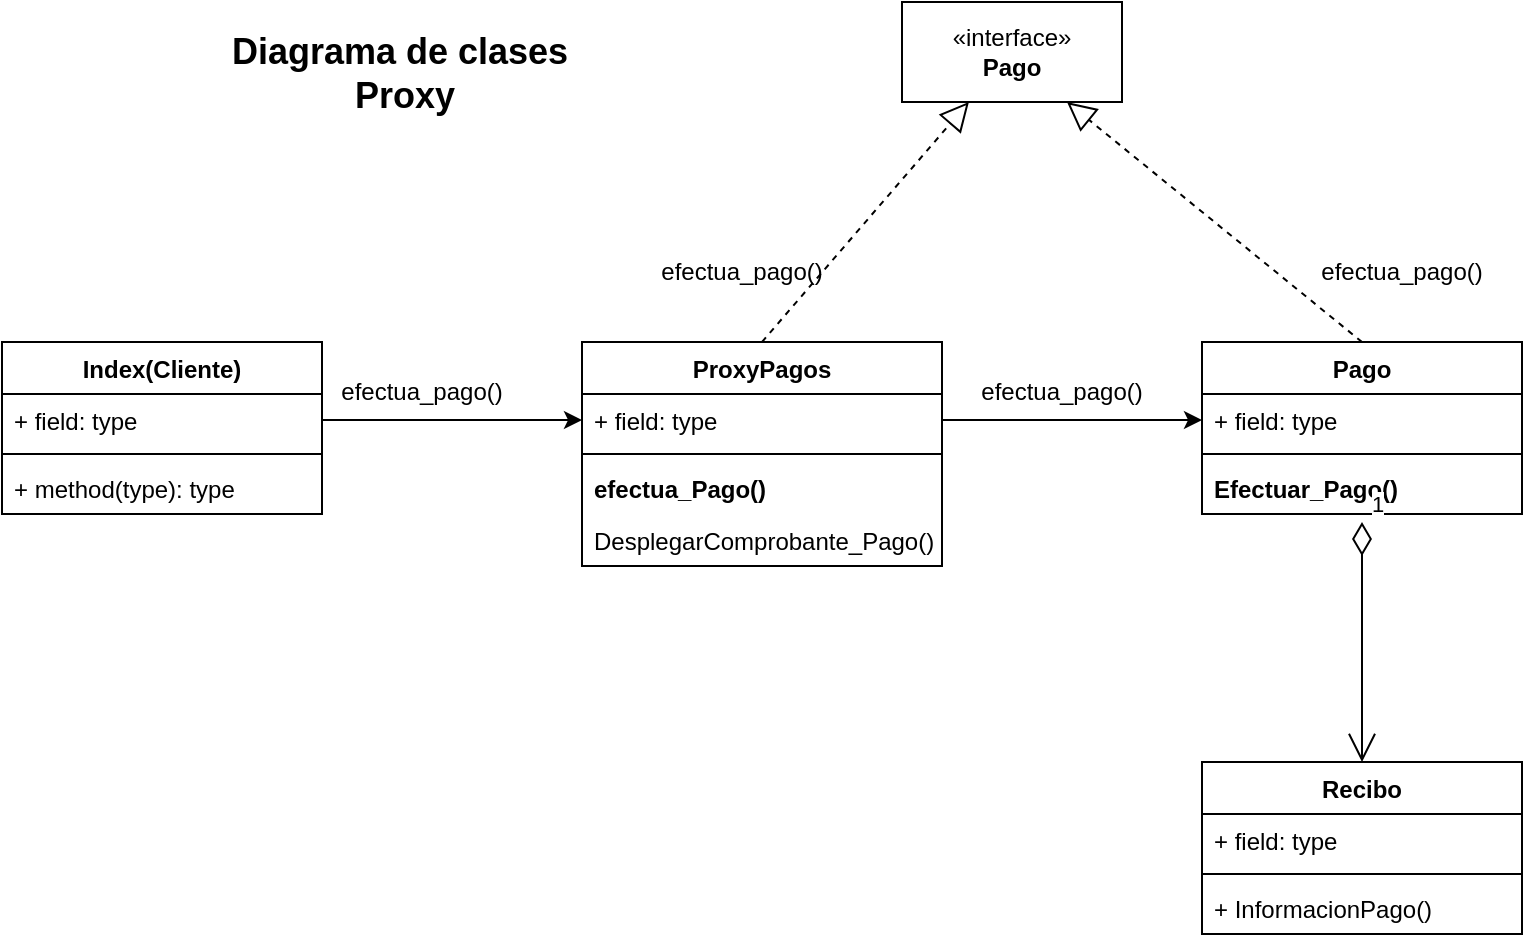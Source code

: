 <mxfile>
    <diagram id="qolY-KQz3WuTsUYjIayP" name="Clases">
        <mxGraphModel dx="420" dy="472" grid="1" gridSize="10" guides="1" tooltips="1" connect="1" arrows="1" fold="1" page="1" pageScale="1" pageWidth="850" pageHeight="1100" math="0" shadow="0">
            <root>
                <mxCell id="0"/>
                <mxCell id="1" parent="0"/>
                <mxCell id="2" value="Pago&lt;br&gt;" style="swimlane;fontStyle=1;align=center;verticalAlign=top;childLayout=stackLayout;horizontal=1;startSize=26;horizontalStack=0;resizeParent=1;resizeParentMax=0;resizeLast=0;collapsible=1;marginBottom=0;whiteSpace=wrap;html=1;" parent="1" vertex="1">
                    <mxGeometry x="630" y="260" width="160" height="86" as="geometry"/>
                </mxCell>
                <mxCell id="3" value="+ field: type" style="text;strokeColor=none;fillColor=none;align=left;verticalAlign=top;spacingLeft=4;spacingRight=4;overflow=hidden;rotatable=0;points=[[0,0.5],[1,0.5]];portConstraint=eastwest;whiteSpace=wrap;html=1;" parent="2" vertex="1">
                    <mxGeometry y="26" width="160" height="26" as="geometry"/>
                </mxCell>
                <mxCell id="4" value="" style="line;strokeWidth=1;fillColor=none;align=left;verticalAlign=middle;spacingTop=-1;spacingLeft=3;spacingRight=3;rotatable=0;labelPosition=right;points=[];portConstraint=eastwest;strokeColor=inherit;" parent="2" vertex="1">
                    <mxGeometry y="52" width="160" height="8" as="geometry"/>
                </mxCell>
                <mxCell id="5" value="Efectuar_Pago()" style="text;strokeColor=none;fillColor=none;align=left;verticalAlign=top;spacingLeft=4;spacingRight=4;overflow=hidden;rotatable=0;points=[[0,0.5],[1,0.5]];portConstraint=eastwest;whiteSpace=wrap;html=1;fontStyle=1" parent="2" vertex="1">
                    <mxGeometry y="60" width="160" height="26" as="geometry"/>
                </mxCell>
                <mxCell id="6" value="Index(Cliente)" style="swimlane;fontStyle=1;align=center;verticalAlign=top;childLayout=stackLayout;horizontal=1;startSize=26;horizontalStack=0;resizeParent=1;resizeParentMax=0;resizeLast=0;collapsible=1;marginBottom=0;whiteSpace=wrap;html=1;" parent="1" vertex="1">
                    <mxGeometry x="30" y="260" width="160" height="86" as="geometry"/>
                </mxCell>
                <mxCell id="7" value="+ field: type" style="text;strokeColor=none;fillColor=none;align=left;verticalAlign=top;spacingLeft=4;spacingRight=4;overflow=hidden;rotatable=0;points=[[0,0.5],[1,0.5]];portConstraint=eastwest;whiteSpace=wrap;html=1;" parent="6" vertex="1">
                    <mxGeometry y="26" width="160" height="26" as="geometry"/>
                </mxCell>
                <mxCell id="8" value="" style="line;strokeWidth=1;fillColor=none;align=left;verticalAlign=middle;spacingTop=-1;spacingLeft=3;spacingRight=3;rotatable=0;labelPosition=right;points=[];portConstraint=eastwest;strokeColor=inherit;" parent="6" vertex="1">
                    <mxGeometry y="52" width="160" height="8" as="geometry"/>
                </mxCell>
                <mxCell id="9" value="+ method(type): type" style="text;strokeColor=none;fillColor=none;align=left;verticalAlign=top;spacingLeft=4;spacingRight=4;overflow=hidden;rotatable=0;points=[[0,0.5],[1,0.5]];portConstraint=eastwest;whiteSpace=wrap;html=1;" parent="6" vertex="1">
                    <mxGeometry y="60" width="160" height="26" as="geometry"/>
                </mxCell>
                <mxCell id="10" value="ProxyPagos" style="swimlane;fontStyle=1;align=center;verticalAlign=top;childLayout=stackLayout;horizontal=1;startSize=26;horizontalStack=0;resizeParent=1;resizeParentMax=0;resizeLast=0;collapsible=1;marginBottom=0;whiteSpace=wrap;html=1;" parent="1" vertex="1">
                    <mxGeometry x="320" y="260" width="180" height="112" as="geometry"/>
                </mxCell>
                <mxCell id="11" value="+ field: type" style="text;strokeColor=none;fillColor=none;align=left;verticalAlign=top;spacingLeft=4;spacingRight=4;overflow=hidden;rotatable=0;points=[[0,0.5],[1,0.5]];portConstraint=eastwest;whiteSpace=wrap;html=1;" parent="10" vertex="1">
                    <mxGeometry y="26" width="180" height="26" as="geometry"/>
                </mxCell>
                <mxCell id="12" value="" style="line;strokeWidth=1;fillColor=none;align=left;verticalAlign=middle;spacingTop=-1;spacingLeft=3;spacingRight=3;rotatable=0;labelPosition=right;points=[];portConstraint=eastwest;strokeColor=inherit;" parent="10" vertex="1">
                    <mxGeometry y="52" width="180" height="8" as="geometry"/>
                </mxCell>
                <mxCell id="13" value="efectua_Pago()" style="text;align=left;verticalAlign=top;spacingLeft=4;spacingRight=4;overflow=hidden;rotatable=0;points=[[0,0.5],[1,0.5]];portConstraint=eastwest;whiteSpace=wrap;html=1;fontStyle=1" parent="10" vertex="1">
                    <mxGeometry y="60" width="180" height="26" as="geometry"/>
                </mxCell>
                <mxCell id="14" value="DesplegarComprobante_Pago()" style="text;strokeColor=none;fillColor=none;align=left;verticalAlign=top;spacingLeft=4;spacingRight=4;overflow=hidden;rotatable=0;points=[[0,0.5],[1,0.5]];portConstraint=eastwest;whiteSpace=wrap;html=1;" parent="10" vertex="1">
                    <mxGeometry y="86" width="180" height="26" as="geometry"/>
                </mxCell>
                <mxCell id="15" value="«interface»&lt;br&gt;&lt;b&gt;Pago&lt;/b&gt;" style="html=1;whiteSpace=wrap;" parent="1" vertex="1">
                    <mxGeometry x="480" y="90" width="110" height="50" as="geometry"/>
                </mxCell>
                <mxCell id="16" value="" style="endArrow=block;dashed=1;endFill=0;endSize=12;html=1;rounded=0;exitX=0.5;exitY=0;exitDx=0;exitDy=0;" parent="1" source="10" target="15" edge="1">
                    <mxGeometry width="160" relative="1" as="geometry">
                        <mxPoint x="430" y="270" as="sourcePoint"/>
                        <mxPoint x="520" y="390" as="targetPoint"/>
                    </mxGeometry>
                </mxCell>
                <mxCell id="17" value="" style="endArrow=block;dashed=1;endFill=0;endSize=12;html=1;rounded=0;entryX=0.75;entryY=1;entryDx=0;entryDy=0;exitX=0.5;exitY=0;exitDx=0;exitDy=0;" parent="1" source="2" target="15" edge="1">
                    <mxGeometry width="160" relative="1" as="geometry">
                        <mxPoint x="360" y="390" as="sourcePoint"/>
                        <mxPoint x="520" y="390" as="targetPoint"/>
                    </mxGeometry>
                </mxCell>
                <mxCell id="18" value="" style="endArrow=classic;html=1;rounded=0;exitX=1;exitY=0.5;exitDx=0;exitDy=0;entryX=0;entryY=0.5;entryDx=0;entryDy=0;" parent="1" source="7" target="11" edge="1">
                    <mxGeometry width="50" height="50" relative="1" as="geometry">
                        <mxPoint x="420" y="420" as="sourcePoint"/>
                        <mxPoint x="470" y="370" as="targetPoint"/>
                    </mxGeometry>
                </mxCell>
                <mxCell id="19" value="" style="endArrow=classic;html=1;rounded=0;entryX=0;entryY=0.5;entryDx=0;entryDy=0;exitX=1;exitY=0.5;exitDx=0;exitDy=0;" parent="1" source="11" target="3" edge="1">
                    <mxGeometry width="50" height="50" relative="1" as="geometry">
                        <mxPoint x="420" y="420" as="sourcePoint"/>
                        <mxPoint x="470" y="370" as="targetPoint"/>
                    </mxGeometry>
                </mxCell>
                <mxCell id="20" value="Recibo" style="swimlane;fontStyle=1;align=center;verticalAlign=top;childLayout=stackLayout;horizontal=1;startSize=26;horizontalStack=0;resizeParent=1;resizeParentMax=0;resizeLast=0;collapsible=1;marginBottom=0;whiteSpace=wrap;html=1;" parent="1" vertex="1">
                    <mxGeometry x="630" y="470" width="160" height="86" as="geometry"/>
                </mxCell>
                <mxCell id="21" value="+ field: type" style="text;strokeColor=none;fillColor=none;align=left;verticalAlign=top;spacingLeft=4;spacingRight=4;overflow=hidden;rotatable=0;points=[[0,0.5],[1,0.5]];portConstraint=eastwest;whiteSpace=wrap;html=1;" parent="20" vertex="1">
                    <mxGeometry y="26" width="160" height="26" as="geometry"/>
                </mxCell>
                <mxCell id="22" value="" style="line;strokeWidth=1;fillColor=none;align=left;verticalAlign=middle;spacingTop=-1;spacingLeft=3;spacingRight=3;rotatable=0;labelPosition=right;points=[];portConstraint=eastwest;strokeColor=inherit;" parent="20" vertex="1">
                    <mxGeometry y="52" width="160" height="8" as="geometry"/>
                </mxCell>
                <mxCell id="23" value="+ InformacionPago()" style="text;strokeColor=none;fillColor=none;align=left;verticalAlign=top;spacingLeft=4;spacingRight=4;overflow=hidden;rotatable=0;points=[[0,0.5],[1,0.5]];portConstraint=eastwest;whiteSpace=wrap;html=1;" parent="20" vertex="1">
                    <mxGeometry y="60" width="160" height="26" as="geometry"/>
                </mxCell>
                <mxCell id="24" value="1" style="endArrow=open;html=1;endSize=12;startArrow=diamondThin;startSize=14;startFill=0;edgeStyle=orthogonalEdgeStyle;align=left;verticalAlign=bottom;rounded=0;exitX=0.5;exitY=1.154;exitDx=0;exitDy=0;exitPerimeter=0;" parent="1" source="5" target="20" edge="1">
                    <mxGeometry x="-1" y="3" relative="1" as="geometry">
                        <mxPoint x="360" y="390" as="sourcePoint"/>
                        <mxPoint x="520" y="390" as="targetPoint"/>
                        <Array as="points">
                            <mxPoint x="710" y="370"/>
                            <mxPoint x="710" y="370"/>
                        </Array>
                    </mxGeometry>
                </mxCell>
                <mxCell id="25" value="efectua_pago()" style="text;html=1;strokeColor=none;fillColor=none;align=center;verticalAlign=middle;whiteSpace=wrap;rounded=0;" parent="1" vertex="1">
                    <mxGeometry x="370" y="210" width="60" height="30" as="geometry"/>
                </mxCell>
                <mxCell id="26" value="efectua_pago()" style="text;html=1;strokeColor=none;fillColor=none;align=center;verticalAlign=middle;whiteSpace=wrap;rounded=0;" parent="1" vertex="1">
                    <mxGeometry x="700" y="210" width="60" height="30" as="geometry"/>
                </mxCell>
                <mxCell id="27" value="efectua_pago()" style="text;html=1;strokeColor=none;fillColor=none;align=center;verticalAlign=middle;whiteSpace=wrap;rounded=0;" parent="1" vertex="1">
                    <mxGeometry x="210" y="270" width="60" height="30" as="geometry"/>
                </mxCell>
                <mxCell id="28" value="efectua_pago()" style="text;html=1;strokeColor=none;fillColor=none;align=center;verticalAlign=middle;whiteSpace=wrap;rounded=0;" parent="1" vertex="1">
                    <mxGeometry x="530" y="270" width="60" height="30" as="geometry"/>
                </mxCell>
                <mxCell id="29" value="&lt;font style=&quot;font-size: 18px;&quot;&gt;&lt;b&gt;Diagrama de clases&amp;nbsp;&lt;br&gt;Proxy&lt;/b&gt;&lt;/font&gt;" style="text;html=1;align=center;verticalAlign=middle;resizable=0;points=[];autosize=1;strokeColor=none;fillColor=none;" vertex="1" parent="1">
                    <mxGeometry x="135" y="98" width="191" height="55" as="geometry"/>
                </mxCell>
            </root>
        </mxGraphModel>
    </diagram>
    <diagram id="T2ibamg-cPCGa6-lUwTA" name="Secuencia">
        <mxGraphModel dx="350" dy="393" grid="1" gridSize="10" guides="1" tooltips="1" connect="1" arrows="1" fold="1" page="1" pageScale="1" pageWidth="850" pageHeight="1100" math="0" shadow="0">
            <root>
                <mxCell id="0"/>
                <mxCell id="1" parent="0"/>
                <mxCell id="N7qKesGW9aKVvcxUypAH-1" value="&lt;b style=&quot;border-color: rgb(0, 0, 0); color: rgb(240, 240, 240); font-family: Helvetica; font-size: 18px; font-style: normal; font-variant-ligatures: normal; font-variant-caps: normal; letter-spacing: normal; orphans: 2; text-indent: 0px; text-transform: none; widows: 2; word-spacing: 0px; -webkit-text-stroke-width: 0px; background-color: rgb(42, 37, 47); text-decoration-thickness: initial; text-decoration-style: initial; text-decoration-color: initial;&quot;&gt;Diagrama de secuencia&lt;br style=&quot;border-color: rgb(0, 0, 0);&quot;&gt;Proxy&lt;/b&gt;" style="text;whiteSpace=wrap;html=1;fontSize=18;align=center;" vertex="1" parent="1">
                    <mxGeometry x="290" y="80" width="229" height="65" as="geometry"/>
                </mxCell>
                <mxCell id="N7qKesGW9aKVvcxUypAH-2" value="" style="endArrow=none;dashed=1;html=1;dashPattern=1 3;strokeWidth=2;rounded=0;entryX=0.5;entryY=1;entryDx=0;entryDy=0;" edge="1" parent="1" target="N7qKesGW9aKVvcxUypAH-4">
                    <mxGeometry width="50" height="50" relative="1" as="geometry">
                        <mxPoint x="582" y="820" as="sourcePoint"/>
                        <mxPoint x="257" y="580" as="targetPoint"/>
                    </mxGeometry>
                </mxCell>
                <mxCell id="N7qKesGW9aKVvcxUypAH-3" value="ProxyPago" style="html=1;whiteSpace=wrap;" vertex="1" parent="1">
                    <mxGeometry x="247" y="180" width="110" height="50" as="geometry"/>
                </mxCell>
                <mxCell id="N7qKesGW9aKVvcxUypAH-4" value="Pago" style="html=1;whiteSpace=wrap;" vertex="1" parent="1">
                    <mxGeometry x="527" y="180" width="110" height="50" as="geometry"/>
                </mxCell>
                <mxCell id="N7qKesGW9aKVvcxUypAH-5" value="" style="html=1;points=[];perimeter=orthogonalPerimeter;outlineConnect=0;targetShapes=umlLifeline;portConstraint=eastwest;newEdgeStyle={&quot;edgeStyle&quot;:&quot;elbowEdgeStyle&quot;,&quot;elbow&quot;:&quot;vertical&quot;,&quot;curved&quot;:0,&quot;rounded&quot;:0};" vertex="1" parent="1">
                    <mxGeometry x="577" y="260" width="10" height="520" as="geometry"/>
                </mxCell>
                <mxCell id="N7qKesGW9aKVvcxUypAH-6" value="Cliente" style="html=1;whiteSpace=wrap;" vertex="1" parent="1">
                    <mxGeometry x="47" y="180" width="110" height="50" as="geometry"/>
                </mxCell>
                <mxCell id="N7qKesGW9aKVvcxUypAH-7" value="" style="endArrow=none;dashed=1;html=1;dashPattern=1 3;strokeWidth=2;rounded=0;entryX=0.5;entryY=1;entryDx=0;entryDy=0;" edge="1" parent="1" source="N7qKesGW9aKVvcxUypAH-9" target="N7qKesGW9aKVvcxUypAH-6">
                    <mxGeometry width="50" height="50" relative="1" as="geometry">
                        <mxPoint x="102" y="900" as="sourcePoint"/>
                        <mxPoint x="257" y="450" as="targetPoint"/>
                    </mxGeometry>
                </mxCell>
                <mxCell id="N7qKesGW9aKVvcxUypAH-8" value="" style="endArrow=none;dashed=1;html=1;dashPattern=1 3;strokeWidth=2;rounded=0;entryX=0.5;entryY=1;entryDx=0;entryDy=0;" edge="1" parent="1" target="N7qKesGW9aKVvcxUypAH-9">
                    <mxGeometry width="50" height="50" relative="1" as="geometry">
                        <mxPoint x="102" y="820" as="sourcePoint"/>
                        <mxPoint x="102" y="230" as="targetPoint"/>
                    </mxGeometry>
                </mxCell>
                <mxCell id="N7qKesGW9aKVvcxUypAH-9" value="" style="html=1;points=[];perimeter=orthogonalPerimeter;outlineConnect=0;targetShapes=umlLifeline;portConstraint=eastwest;newEdgeStyle={&quot;edgeStyle&quot;:&quot;elbowEdgeStyle&quot;,&quot;elbow&quot;:&quot;vertical&quot;,&quot;curved&quot;:0,&quot;rounded&quot;:0};" vertex="1" parent="1">
                    <mxGeometry x="97" y="260" width="10" height="520" as="geometry"/>
                </mxCell>
                <mxCell id="N7qKesGW9aKVvcxUypAH-10" value="" style="endArrow=none;dashed=1;html=1;dashPattern=1 3;strokeWidth=2;rounded=0;" edge="1" parent="1" source="N7qKesGW9aKVvcxUypAH-12" target="N7qKesGW9aKVvcxUypAH-3">
                    <mxGeometry width="50" height="50" relative="1" as="geometry">
                        <mxPoint x="302" y="900" as="sourcePoint"/>
                        <mxPoint x="257" y="580" as="targetPoint"/>
                    </mxGeometry>
                </mxCell>
                <mxCell id="N7qKesGW9aKVvcxUypAH-11" value="" style="endArrow=none;dashed=1;html=1;dashPattern=1 3;strokeWidth=2;rounded=0;" edge="1" parent="1" target="N7qKesGW9aKVvcxUypAH-12">
                    <mxGeometry width="50" height="50" relative="1" as="geometry">
                        <mxPoint x="302" y="820" as="sourcePoint"/>
                        <mxPoint x="302" y="230" as="targetPoint"/>
                    </mxGeometry>
                </mxCell>
                <mxCell id="N7qKesGW9aKVvcxUypAH-12" value="" style="html=1;points=[];perimeter=orthogonalPerimeter;outlineConnect=0;targetShapes=umlLifeline;portConstraint=eastwest;newEdgeStyle={&quot;edgeStyle&quot;:&quot;elbowEdgeStyle&quot;,&quot;elbow&quot;:&quot;vertical&quot;,&quot;curved&quot;:0,&quot;rounded&quot;:0};" vertex="1" parent="1">
                    <mxGeometry x="297" y="260" width="10" height="520" as="geometry"/>
                </mxCell>
                <mxCell id="N7qKesGW9aKVvcxUypAH-13" value="new ProxyPago ()" style="html=1;verticalAlign=bottom;endArrow=block;edgeStyle=elbowEdgeStyle;elbow=vertical;curved=0;rounded=0;" edge="1" parent="1">
                    <mxGeometry width="80" relative="1" as="geometry">
                        <mxPoint x="107" y="278" as="sourcePoint"/>
                        <mxPoint x="297" y="278" as="targetPoint"/>
                    </mxGeometry>
                </mxCell>
                <mxCell id="N7qKesGW9aKVvcxUypAH-14" value="new Pago ()" style="html=1;verticalAlign=bottom;endArrow=block;edgeStyle=elbowEdgeStyle;elbow=vertical;curved=0;rounded=0;" edge="1" parent="1" target="N7qKesGW9aKVvcxUypAH-5">
                    <mxGeometry width="80" relative="1" as="geometry">
                        <mxPoint x="307" y="300" as="sourcePoint"/>
                        <mxPoint x="497" y="300" as="targetPoint"/>
                    </mxGeometry>
                </mxCell>
                <mxCell id="N7qKesGW9aKVvcxUypAH-15" value="Pago → Efectúa pago" style="html=1;verticalAlign=bottom;endArrow=block;edgeStyle=elbowEdgeStyle;elbow=vertical;curved=0;rounded=0;" edge="1" parent="1">
                    <mxGeometry width="80" relative="1" as="geometry">
                        <mxPoint x="307" y="340" as="sourcePoint"/>
                        <mxPoint x="577" y="340" as="targetPoint"/>
                    </mxGeometry>
                </mxCell>
                <mxCell id="N7qKesGW9aKVvcxUypAH-16" value="" style="endArrow=classic;html=1;rounded=0;exitX=1;exitY=0.269;exitDx=0;exitDy=0;exitPerimeter=0;" edge="1" parent="1">
                    <mxGeometry width="50" height="50" relative="1" as="geometry">
                        <mxPoint x="587" y="360" as="sourcePoint"/>
                        <mxPoint x="587" y="390.12" as="targetPoint"/>
                        <Array as="points">
                            <mxPoint x="627" y="360.12"/>
                            <mxPoint x="627" y="390.12"/>
                        </Array>
                    </mxGeometry>
                </mxCell>
                <mxCell id="N7qKesGW9aKVvcxUypAH-17" value="return Recibo" style="html=1;verticalAlign=bottom;endArrow=open;dashed=1;endSize=8;edgeStyle=elbowEdgeStyle;elbow=vertical;curved=0;rounded=0;entryX=1;entryY=0.353;entryDx=0;entryDy=0;entryPerimeter=0;" edge="1" parent="1">
                    <mxGeometry relative="1" as="geometry">
                        <mxPoint x="577" y="476" as="sourcePoint"/>
                        <mxPoint x="307" y="476.03" as="targetPoint"/>
                    </mxGeometry>
                </mxCell>
                <mxCell id="N7qKesGW9aKVvcxUypAH-18" value="return Pago" style="html=1;verticalAlign=bottom;endArrow=open;dashed=1;endSize=8;edgeStyle=elbowEdgeStyle;elbow=vertical;curved=0;rounded=0;entryX=1;entryY=0.353;entryDx=0;entryDy=0;entryPerimeter=0;" edge="1" parent="1">
                    <mxGeometry relative="1" as="geometry">
                        <mxPoint x="297" y="510" as="sourcePoint"/>
                        <mxPoint x="107" y="510" as="targetPoint"/>
                    </mxGeometry>
                </mxCell>
                <mxCell id="N7qKesGW9aKVvcxUypAH-19" value="ProcesandoPago()" style="text;html=1;strokeColor=none;fillColor=none;align=center;verticalAlign=middle;whiteSpace=wrap;rounded=0;" vertex="1" parent="1">
                    <mxGeometry x="657" y="360.12" width="60" height="30" as="geometry"/>
                </mxCell>
                <mxCell id="N7qKesGW9aKVvcxUypAH-20" value="return ProxyPago" style="html=1;verticalAlign=bottom;endArrow=open;dashed=1;endSize=8;edgeStyle=elbowEdgeStyle;elbow=vertical;curved=0;rounded=0;entryX=1;entryY=0.353;entryDx=0;entryDy=0;entryPerimeter=0;" edge="1" parent="1">
                    <mxGeometry relative="1" as="geometry">
                        <mxPoint x="297" y="689" as="sourcePoint"/>
                        <mxPoint x="107" y="689" as="targetPoint"/>
                    </mxGeometry>
                </mxCell>
                <mxCell id="N7qKesGW9aKVvcxUypAH-21" value="" style="endArrow=classic;html=1;rounded=0;exitX=1;exitY=0.269;exitDx=0;exitDy=0;exitPerimeter=0;" edge="1" parent="1">
                    <mxGeometry width="50" height="50" relative="1" as="geometry">
                        <mxPoint x="307" y="620" as="sourcePoint"/>
                        <mxPoint x="307" y="650" as="targetPoint"/>
                        <Array as="points">
                            <mxPoint x="347" y="620"/>
                            <mxPoint x="347" y="650"/>
                        </Array>
                    </mxGeometry>
                </mxCell>
                <mxCell id="N7qKesGW9aKVvcxUypAH-22" value="ProcesandoPago()" style="text;html=1;strokeColor=none;fillColor=none;align=center;verticalAlign=middle;whiteSpace=wrap;rounded=0;" vertex="1" parent="1">
                    <mxGeometry x="377" y="620" width="60" height="30" as="geometry"/>
                </mxCell>
                <mxCell id="N7qKesGW9aKVvcxUypAH-23" value="Proxy(Pago) → Efectúa pago()" style="html=1;verticalAlign=bottom;endArrow=block;edgeStyle=elbowEdgeStyle;elbow=vertical;curved=0;rounded=0;" edge="1" parent="1">
                    <mxGeometry width="80" relative="1" as="geometry">
                        <mxPoint x="107" y="576" as="sourcePoint"/>
                        <mxPoint x="297" y="576" as="targetPoint"/>
                    </mxGeometry>
                </mxCell>
                <mxCell id="N7qKesGW9aKVvcxUypAH-24" value="" style="endArrow=none;dashed=1;html=1;dashPattern=1 3;strokeWidth=2;rounded=0;entryX=0.5;entryY=1;entryDx=0;entryDy=0;" edge="1" parent="1" target="N7qKesGW9aKVvcxUypAH-25">
                    <mxGeometry width="50" height="50" relative="1" as="geometry">
                        <mxPoint x="822" y="820" as="sourcePoint"/>
                        <mxPoint x="497" y="580" as="targetPoint"/>
                    </mxGeometry>
                </mxCell>
                <mxCell id="N7qKesGW9aKVvcxUypAH-25" value="Recibo" style="html=1;whiteSpace=wrap;" vertex="1" parent="1">
                    <mxGeometry x="767" y="180" width="110" height="50" as="geometry"/>
                </mxCell>
                <mxCell id="N7qKesGW9aKVvcxUypAH-26" value="" style="html=1;points=[];perimeter=orthogonalPerimeter;outlineConnect=0;targetShapes=umlLifeline;portConstraint=eastwest;newEdgeStyle={&quot;edgeStyle&quot;:&quot;elbowEdgeStyle&quot;,&quot;elbow&quot;:&quot;vertical&quot;,&quot;curved&quot;:0,&quot;rounded&quot;:0};" vertex="1" parent="1">
                    <mxGeometry x="817" y="260" width="10" height="520" as="geometry"/>
                </mxCell>
                <mxCell id="N7qKesGW9aKVvcxUypAH-27" value="new Recibo ()" style="html=1;verticalAlign=bottom;endArrow=block;edgeStyle=elbowEdgeStyle;elbow=vertical;curved=0;rounded=0;" edge="1" parent="1" source="N7qKesGW9aKVvcxUypAH-5">
                    <mxGeometry width="80" relative="1" as="geometry">
                        <mxPoint x="547" y="380" as="sourcePoint"/>
                        <mxPoint x="817" y="420" as="targetPoint"/>
                        <Array as="points">
                            <mxPoint x="757" y="420"/>
                            <mxPoint x="787" y="370"/>
                        </Array>
                    </mxGeometry>
                </mxCell>
                <mxCell id="N7qKesGW9aKVvcxUypAH-28" value="return Recibo" style="html=1;verticalAlign=bottom;endArrow=open;dashed=1;endSize=8;edgeStyle=elbowEdgeStyle;elbow=vertical;curved=0;rounded=0;" edge="1" parent="1">
                    <mxGeometry relative="1" as="geometry">
                        <mxPoint x="817" y="407" as="sourcePoint"/>
                        <mxPoint x="587" y="457" as="targetPoint"/>
                        <Array as="points">
                            <mxPoint x="647" y="457"/>
                        </Array>
                    </mxGeometry>
                </mxCell>
            </root>
        </mxGraphModel>
    </diagram>
</mxfile>